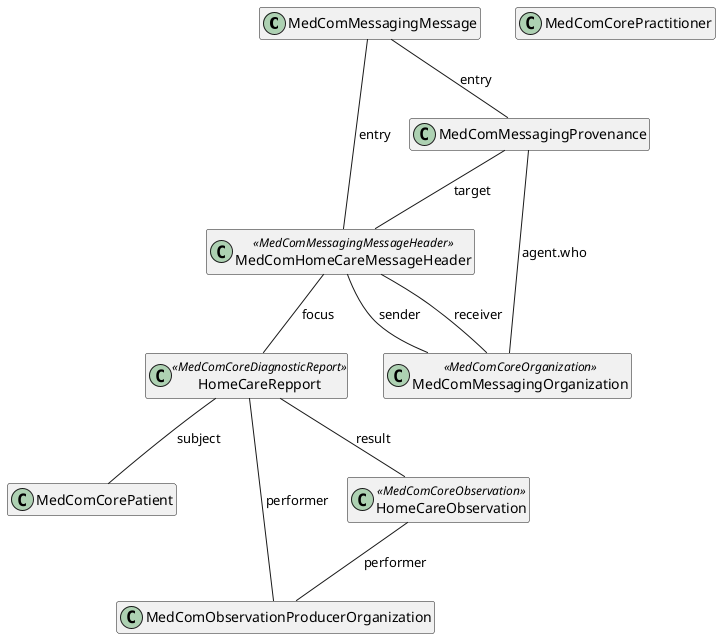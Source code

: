 @startuml HomeCareObservation message

hide empty members

top to bottom direction

class "MedComMessagingMessage" as message
class "MedComHomeCareMessageHeader" as messageheader <<MedComMessagingMessageHeader>>
class "MedComMessagingProvenance" as provenance
class "MedComMessagingOrganization" as messagingOrganization <<MedComCoreOrganization>>
class "MedComCorePatient" as patient
class "MedComObservationProducerOrganization" as organization
class "MedComCorePractitioner" as author
class "HomeCareRepport" as diagnosticReport <<MedComCoreDiagnosticReport>>
class "HomeCareObservation" as coreobservation <<MedComCoreObservation>>

message -- messageheader : "entry"
messageheader -- diagnosticReport : "focus"
message -- provenance : "entry"
provenance -- messageheader : "target" 
provenance -- messagingOrganization : "agent.who"
diagnosticReport -- patient : "subject"
diagnosticReport -- organization: "performer"
diagnosticReport -- coreobservation : "result"
coreobservation -- organization:"performer"


messageheader -- messagingOrganization : "receiver"
messageheader -- messagingOrganization : "sender"

@enduml